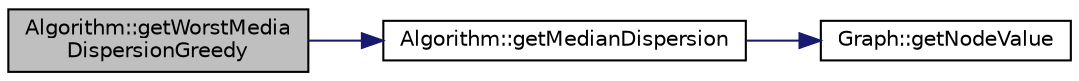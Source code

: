 digraph "Algorithm::getWorstMediaDispersionGreedy"
{
 // LATEX_PDF_SIZE
  edge [fontname="Helvetica",fontsize="10",labelfontname="Helvetica",labelfontsize="10"];
  node [fontname="Helvetica",fontsize="10",shape=record];
  rankdir="LR";
  Node1 [label="Algorithm::getWorstMedia\lDispersionGreedy",height=0.2,width=0.4,color="black", fillcolor="grey75", style="filled", fontcolor="black",tooltip="Esta funcion se va a encargar de devolver el valor peor de la dispersión media, se aplica de forma gr..."];
  Node1 -> Node2 [color="midnightblue",fontsize="10",style="solid",fontname="Helvetica"];
  Node2 [label="Algorithm::getMedianDispersion",height=0.2,width=0.4,color="black", fillcolor="white", style="filled",URL="$class_algorithm.html#a675939191b1136107cd43634d6c9df18",tooltip="Este método se encarga de determinar la dispersión media, que se define por: Σi,j∈S d(i,..."];
  Node2 -> Node3 [color="midnightblue",fontsize="10",style="solid",fontname="Helvetica"];
  Node3 [label="Graph::getNodeValue",height=0.2,width=0.4,color="black", fillcolor="white", style="filled",URL="$class_graph.html#ae20c9adb9e7aa7773656d6d6fbdaa5e1",tooltip="Se encarga de devolver el valor de la distancia que hay entre el nodo position."];
}
